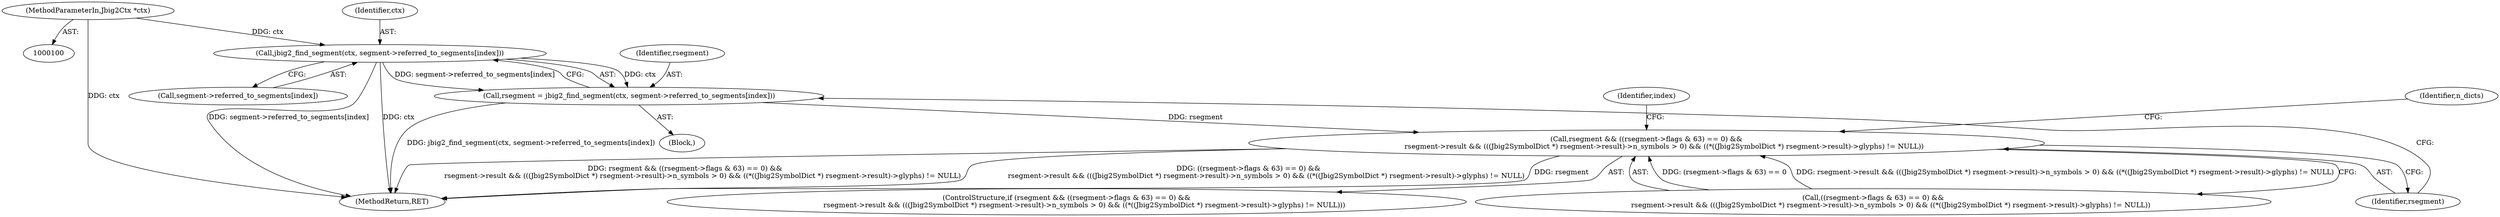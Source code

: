 digraph "0_ghostscript_e698d5c11d27212aa1098bc5b1673a3378563092_14@array" {
"1000124" [label="(Call,jbig2_find_segment(ctx, segment->referred_to_segments[index]))"];
"1000101" [label="(MethodParameterIn,Jbig2Ctx *ctx)"];
"1000122" [label="(Call,rsegment = jbig2_find_segment(ctx, segment->referred_to_segments[index]))"];
"1000132" [label="(Call,rsegment && ((rsegment->flags & 63) == 0) &&\n                rsegment->result && (((Jbig2SymbolDict *) rsegment->result)->n_symbols > 0) && ((*((Jbig2SymbolDict *) rsegment->result)->glyphs) != NULL))"];
"1000125" [label="(Identifier,ctx)"];
"1000134" [label="(Call,((rsegment->flags & 63) == 0) &&\n                rsegment->result && (((Jbig2SymbolDict *) rsegment->result)->n_symbols > 0) && ((*((Jbig2SymbolDict *) rsegment->result)->glyphs) != NULL))"];
"1000170" [label="(MethodReturn,RET)"];
"1000122" [label="(Call,rsegment = jbig2_find_segment(ctx, segment->referred_to_segments[index]))"];
"1000121" [label="(Block,)"];
"1000123" [label="(Identifier,rsegment)"];
"1000132" [label="(Call,rsegment && ((rsegment->flags & 63) == 0) &&\n                rsegment->result && (((Jbig2SymbolDict *) rsegment->result)->n_symbols > 0) && ((*((Jbig2SymbolDict *) rsegment->result)->glyphs) != NULL))"];
"1000167" [label="(Identifier,n_dicts)"];
"1000126" [label="(Call,segment->referred_to_segments[index])"];
"1000133" [label="(Identifier,rsegment)"];
"1000124" [label="(Call,jbig2_find_segment(ctx, segment->referred_to_segments[index]))"];
"1000101" [label="(MethodParameterIn,Jbig2Ctx *ctx)"];
"1000131" [label="(ControlStructure,if (rsegment && ((rsegment->flags & 63) == 0) &&\n                rsegment->result && (((Jbig2SymbolDict *) rsegment->result)->n_symbols > 0) && ((*((Jbig2SymbolDict *) rsegment->result)->glyphs) != NULL)))"];
"1000120" [label="(Identifier,index)"];
"1000124" -> "1000122"  [label="AST: "];
"1000124" -> "1000126"  [label="CFG: "];
"1000125" -> "1000124"  [label="AST: "];
"1000126" -> "1000124"  [label="AST: "];
"1000122" -> "1000124"  [label="CFG: "];
"1000124" -> "1000170"  [label="DDG: segment->referred_to_segments[index]"];
"1000124" -> "1000170"  [label="DDG: ctx"];
"1000124" -> "1000122"  [label="DDG: ctx"];
"1000124" -> "1000122"  [label="DDG: segment->referred_to_segments[index]"];
"1000101" -> "1000124"  [label="DDG: ctx"];
"1000101" -> "1000100"  [label="AST: "];
"1000101" -> "1000170"  [label="DDG: ctx"];
"1000122" -> "1000121"  [label="AST: "];
"1000123" -> "1000122"  [label="AST: "];
"1000133" -> "1000122"  [label="CFG: "];
"1000122" -> "1000170"  [label="DDG: jbig2_find_segment(ctx, segment->referred_to_segments[index])"];
"1000122" -> "1000132"  [label="DDG: rsegment"];
"1000132" -> "1000131"  [label="AST: "];
"1000132" -> "1000133"  [label="CFG: "];
"1000132" -> "1000134"  [label="CFG: "];
"1000133" -> "1000132"  [label="AST: "];
"1000134" -> "1000132"  [label="AST: "];
"1000167" -> "1000132"  [label="CFG: "];
"1000120" -> "1000132"  [label="CFG: "];
"1000132" -> "1000170"  [label="DDG: rsegment && ((rsegment->flags & 63) == 0) &&\n                rsegment->result && (((Jbig2SymbolDict *) rsegment->result)->n_symbols > 0) && ((*((Jbig2SymbolDict *) rsegment->result)->glyphs) != NULL)"];
"1000132" -> "1000170"  [label="DDG: ((rsegment->flags & 63) == 0) &&\n                rsegment->result && (((Jbig2SymbolDict *) rsegment->result)->n_symbols > 0) && ((*((Jbig2SymbolDict *) rsegment->result)->glyphs) != NULL)"];
"1000132" -> "1000170"  [label="DDG: rsegment"];
"1000134" -> "1000132"  [label="DDG: (rsegment->flags & 63) == 0"];
"1000134" -> "1000132"  [label="DDG: rsegment->result && (((Jbig2SymbolDict *) rsegment->result)->n_symbols > 0) && ((*((Jbig2SymbolDict *) rsegment->result)->glyphs) != NULL)"];
}
